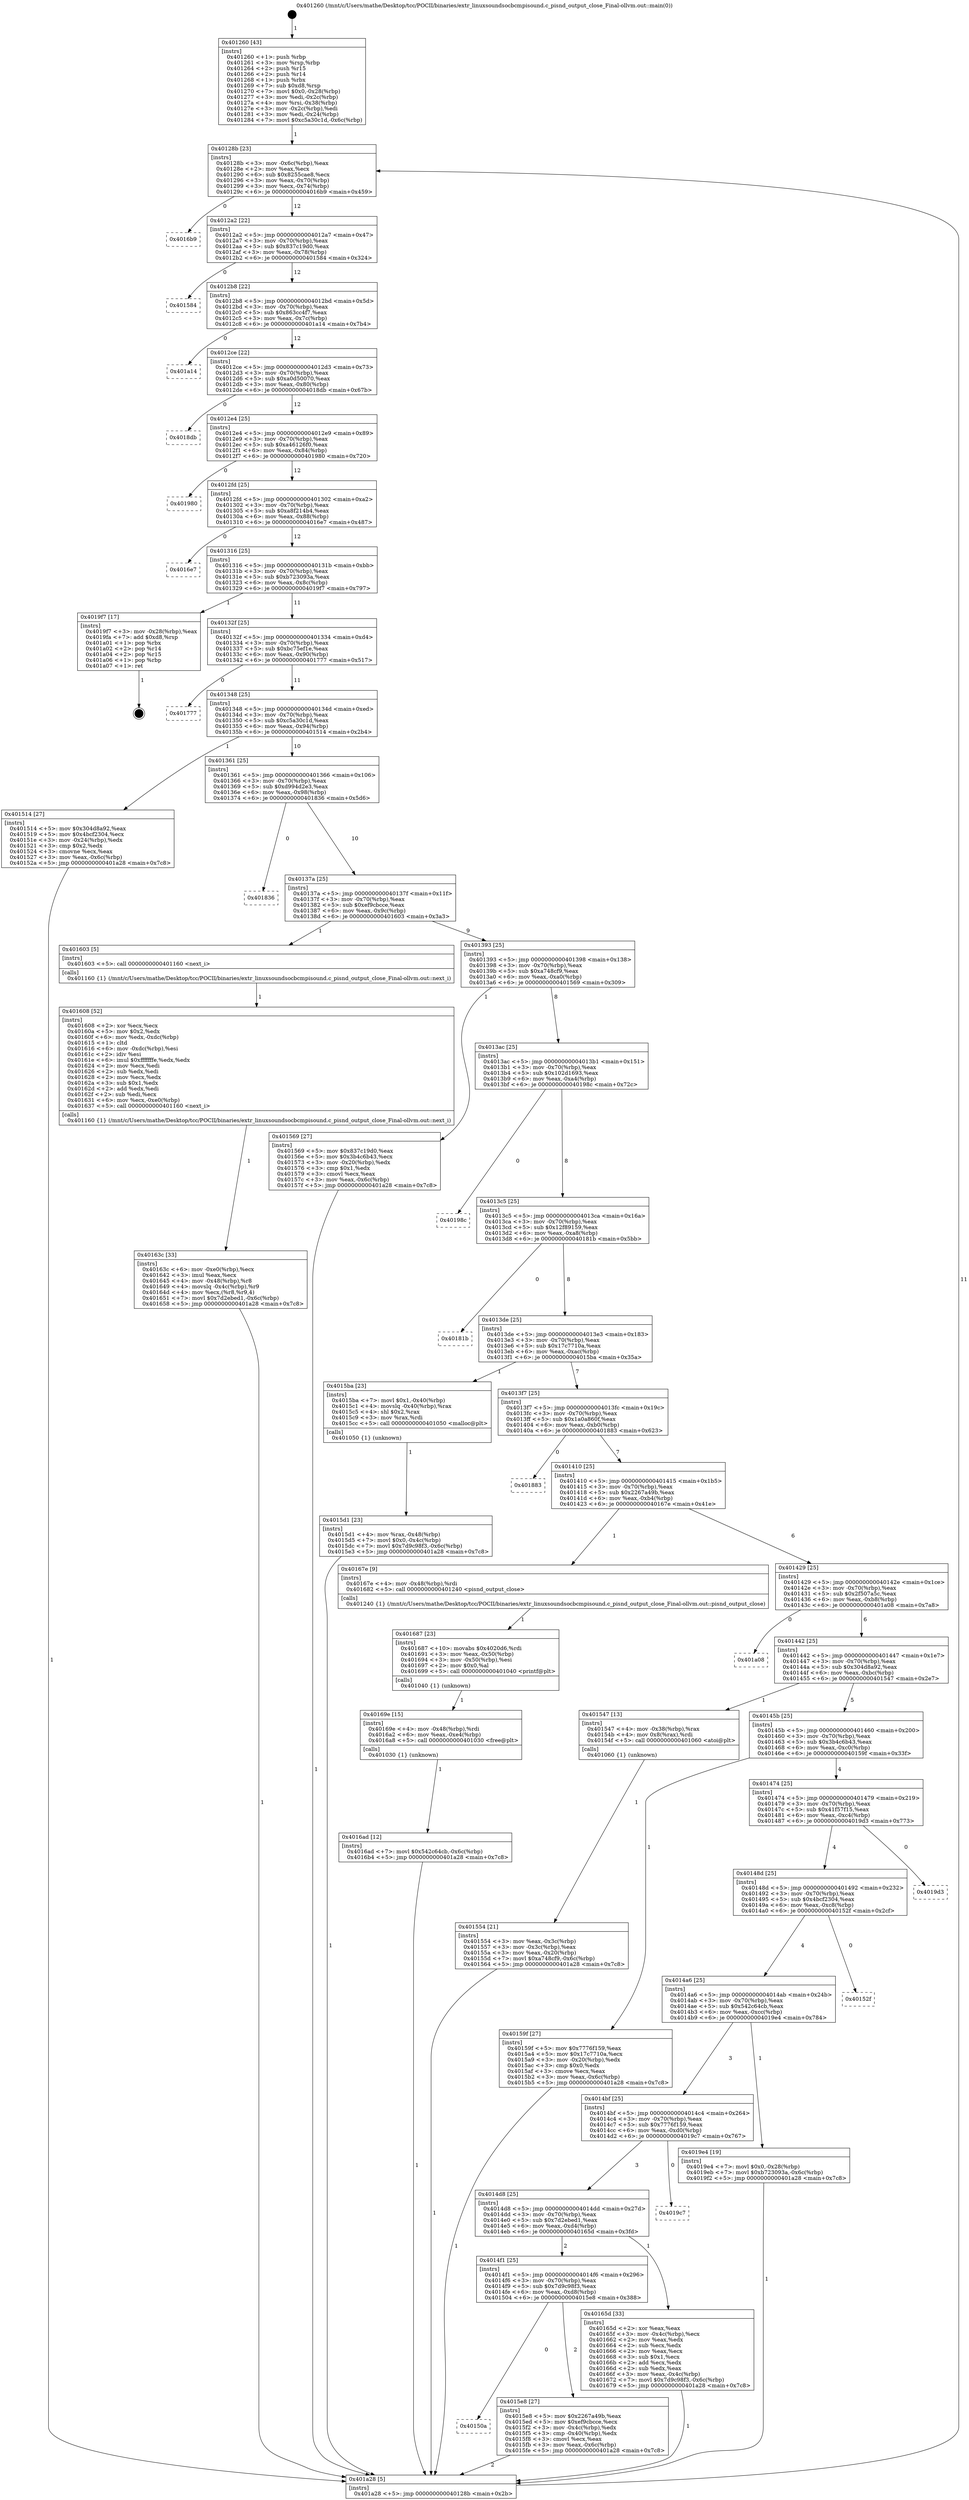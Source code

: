 digraph "0x401260" {
  label = "0x401260 (/mnt/c/Users/mathe/Desktop/tcc/POCII/binaries/extr_linuxsoundsocbcmpisound.c_pisnd_output_close_Final-ollvm.out::main(0))"
  labelloc = "t"
  node[shape=record]

  Entry [label="",width=0.3,height=0.3,shape=circle,fillcolor=black,style=filled]
  "0x40128b" [label="{
     0x40128b [23]\l
     | [instrs]\l
     &nbsp;&nbsp;0x40128b \<+3\>: mov -0x6c(%rbp),%eax\l
     &nbsp;&nbsp;0x40128e \<+2\>: mov %eax,%ecx\l
     &nbsp;&nbsp;0x401290 \<+6\>: sub $0x8255cae8,%ecx\l
     &nbsp;&nbsp;0x401296 \<+3\>: mov %eax,-0x70(%rbp)\l
     &nbsp;&nbsp;0x401299 \<+3\>: mov %ecx,-0x74(%rbp)\l
     &nbsp;&nbsp;0x40129c \<+6\>: je 00000000004016b9 \<main+0x459\>\l
  }"]
  "0x4016b9" [label="{
     0x4016b9\l
  }", style=dashed]
  "0x4012a2" [label="{
     0x4012a2 [22]\l
     | [instrs]\l
     &nbsp;&nbsp;0x4012a2 \<+5\>: jmp 00000000004012a7 \<main+0x47\>\l
     &nbsp;&nbsp;0x4012a7 \<+3\>: mov -0x70(%rbp),%eax\l
     &nbsp;&nbsp;0x4012aa \<+5\>: sub $0x837c19d0,%eax\l
     &nbsp;&nbsp;0x4012af \<+3\>: mov %eax,-0x78(%rbp)\l
     &nbsp;&nbsp;0x4012b2 \<+6\>: je 0000000000401584 \<main+0x324\>\l
  }"]
  Exit [label="",width=0.3,height=0.3,shape=circle,fillcolor=black,style=filled,peripheries=2]
  "0x401584" [label="{
     0x401584\l
  }", style=dashed]
  "0x4012b8" [label="{
     0x4012b8 [22]\l
     | [instrs]\l
     &nbsp;&nbsp;0x4012b8 \<+5\>: jmp 00000000004012bd \<main+0x5d\>\l
     &nbsp;&nbsp;0x4012bd \<+3\>: mov -0x70(%rbp),%eax\l
     &nbsp;&nbsp;0x4012c0 \<+5\>: sub $0x863cc4f7,%eax\l
     &nbsp;&nbsp;0x4012c5 \<+3\>: mov %eax,-0x7c(%rbp)\l
     &nbsp;&nbsp;0x4012c8 \<+6\>: je 0000000000401a14 \<main+0x7b4\>\l
  }"]
  "0x4016ad" [label="{
     0x4016ad [12]\l
     | [instrs]\l
     &nbsp;&nbsp;0x4016ad \<+7\>: movl $0x542c64cb,-0x6c(%rbp)\l
     &nbsp;&nbsp;0x4016b4 \<+5\>: jmp 0000000000401a28 \<main+0x7c8\>\l
  }"]
  "0x401a14" [label="{
     0x401a14\l
  }", style=dashed]
  "0x4012ce" [label="{
     0x4012ce [22]\l
     | [instrs]\l
     &nbsp;&nbsp;0x4012ce \<+5\>: jmp 00000000004012d3 \<main+0x73\>\l
     &nbsp;&nbsp;0x4012d3 \<+3\>: mov -0x70(%rbp),%eax\l
     &nbsp;&nbsp;0x4012d6 \<+5\>: sub $0xa0d50070,%eax\l
     &nbsp;&nbsp;0x4012db \<+3\>: mov %eax,-0x80(%rbp)\l
     &nbsp;&nbsp;0x4012de \<+6\>: je 00000000004018db \<main+0x67b\>\l
  }"]
  "0x40169e" [label="{
     0x40169e [15]\l
     | [instrs]\l
     &nbsp;&nbsp;0x40169e \<+4\>: mov -0x48(%rbp),%rdi\l
     &nbsp;&nbsp;0x4016a2 \<+6\>: mov %eax,-0xe4(%rbp)\l
     &nbsp;&nbsp;0x4016a8 \<+5\>: call 0000000000401030 \<free@plt\>\l
     | [calls]\l
     &nbsp;&nbsp;0x401030 \{1\} (unknown)\l
  }"]
  "0x4018db" [label="{
     0x4018db\l
  }", style=dashed]
  "0x4012e4" [label="{
     0x4012e4 [25]\l
     | [instrs]\l
     &nbsp;&nbsp;0x4012e4 \<+5\>: jmp 00000000004012e9 \<main+0x89\>\l
     &nbsp;&nbsp;0x4012e9 \<+3\>: mov -0x70(%rbp),%eax\l
     &nbsp;&nbsp;0x4012ec \<+5\>: sub $0xa46126f0,%eax\l
     &nbsp;&nbsp;0x4012f1 \<+6\>: mov %eax,-0x84(%rbp)\l
     &nbsp;&nbsp;0x4012f7 \<+6\>: je 0000000000401980 \<main+0x720\>\l
  }"]
  "0x401687" [label="{
     0x401687 [23]\l
     | [instrs]\l
     &nbsp;&nbsp;0x401687 \<+10\>: movabs $0x4020d6,%rdi\l
     &nbsp;&nbsp;0x401691 \<+3\>: mov %eax,-0x50(%rbp)\l
     &nbsp;&nbsp;0x401694 \<+3\>: mov -0x50(%rbp),%esi\l
     &nbsp;&nbsp;0x401697 \<+2\>: mov $0x0,%al\l
     &nbsp;&nbsp;0x401699 \<+5\>: call 0000000000401040 \<printf@plt\>\l
     | [calls]\l
     &nbsp;&nbsp;0x401040 \{1\} (unknown)\l
  }"]
  "0x401980" [label="{
     0x401980\l
  }", style=dashed]
  "0x4012fd" [label="{
     0x4012fd [25]\l
     | [instrs]\l
     &nbsp;&nbsp;0x4012fd \<+5\>: jmp 0000000000401302 \<main+0xa2\>\l
     &nbsp;&nbsp;0x401302 \<+3\>: mov -0x70(%rbp),%eax\l
     &nbsp;&nbsp;0x401305 \<+5\>: sub $0xa8f214b4,%eax\l
     &nbsp;&nbsp;0x40130a \<+6\>: mov %eax,-0x88(%rbp)\l
     &nbsp;&nbsp;0x401310 \<+6\>: je 00000000004016e7 \<main+0x487\>\l
  }"]
  "0x40163c" [label="{
     0x40163c [33]\l
     | [instrs]\l
     &nbsp;&nbsp;0x40163c \<+6\>: mov -0xe0(%rbp),%ecx\l
     &nbsp;&nbsp;0x401642 \<+3\>: imul %eax,%ecx\l
     &nbsp;&nbsp;0x401645 \<+4\>: mov -0x48(%rbp),%r8\l
     &nbsp;&nbsp;0x401649 \<+4\>: movslq -0x4c(%rbp),%r9\l
     &nbsp;&nbsp;0x40164d \<+4\>: mov %ecx,(%r8,%r9,4)\l
     &nbsp;&nbsp;0x401651 \<+7\>: movl $0x7d2ebed1,-0x6c(%rbp)\l
     &nbsp;&nbsp;0x401658 \<+5\>: jmp 0000000000401a28 \<main+0x7c8\>\l
  }"]
  "0x4016e7" [label="{
     0x4016e7\l
  }", style=dashed]
  "0x401316" [label="{
     0x401316 [25]\l
     | [instrs]\l
     &nbsp;&nbsp;0x401316 \<+5\>: jmp 000000000040131b \<main+0xbb\>\l
     &nbsp;&nbsp;0x40131b \<+3\>: mov -0x70(%rbp),%eax\l
     &nbsp;&nbsp;0x40131e \<+5\>: sub $0xb723093a,%eax\l
     &nbsp;&nbsp;0x401323 \<+6\>: mov %eax,-0x8c(%rbp)\l
     &nbsp;&nbsp;0x401329 \<+6\>: je 00000000004019f7 \<main+0x797\>\l
  }"]
  "0x401608" [label="{
     0x401608 [52]\l
     | [instrs]\l
     &nbsp;&nbsp;0x401608 \<+2\>: xor %ecx,%ecx\l
     &nbsp;&nbsp;0x40160a \<+5\>: mov $0x2,%edx\l
     &nbsp;&nbsp;0x40160f \<+6\>: mov %edx,-0xdc(%rbp)\l
     &nbsp;&nbsp;0x401615 \<+1\>: cltd\l
     &nbsp;&nbsp;0x401616 \<+6\>: mov -0xdc(%rbp),%esi\l
     &nbsp;&nbsp;0x40161c \<+2\>: idiv %esi\l
     &nbsp;&nbsp;0x40161e \<+6\>: imul $0xfffffffe,%edx,%edx\l
     &nbsp;&nbsp;0x401624 \<+2\>: mov %ecx,%edi\l
     &nbsp;&nbsp;0x401626 \<+2\>: sub %edx,%edi\l
     &nbsp;&nbsp;0x401628 \<+2\>: mov %ecx,%edx\l
     &nbsp;&nbsp;0x40162a \<+3\>: sub $0x1,%edx\l
     &nbsp;&nbsp;0x40162d \<+2\>: add %edx,%edi\l
     &nbsp;&nbsp;0x40162f \<+2\>: sub %edi,%ecx\l
     &nbsp;&nbsp;0x401631 \<+6\>: mov %ecx,-0xe0(%rbp)\l
     &nbsp;&nbsp;0x401637 \<+5\>: call 0000000000401160 \<next_i\>\l
     | [calls]\l
     &nbsp;&nbsp;0x401160 \{1\} (/mnt/c/Users/mathe/Desktop/tcc/POCII/binaries/extr_linuxsoundsocbcmpisound.c_pisnd_output_close_Final-ollvm.out::next_i)\l
  }"]
  "0x4019f7" [label="{
     0x4019f7 [17]\l
     | [instrs]\l
     &nbsp;&nbsp;0x4019f7 \<+3\>: mov -0x28(%rbp),%eax\l
     &nbsp;&nbsp;0x4019fa \<+7\>: add $0xd8,%rsp\l
     &nbsp;&nbsp;0x401a01 \<+1\>: pop %rbx\l
     &nbsp;&nbsp;0x401a02 \<+2\>: pop %r14\l
     &nbsp;&nbsp;0x401a04 \<+2\>: pop %r15\l
     &nbsp;&nbsp;0x401a06 \<+1\>: pop %rbp\l
     &nbsp;&nbsp;0x401a07 \<+1\>: ret\l
  }"]
  "0x40132f" [label="{
     0x40132f [25]\l
     | [instrs]\l
     &nbsp;&nbsp;0x40132f \<+5\>: jmp 0000000000401334 \<main+0xd4\>\l
     &nbsp;&nbsp;0x401334 \<+3\>: mov -0x70(%rbp),%eax\l
     &nbsp;&nbsp;0x401337 \<+5\>: sub $0xbc75ef1e,%eax\l
     &nbsp;&nbsp;0x40133c \<+6\>: mov %eax,-0x90(%rbp)\l
     &nbsp;&nbsp;0x401342 \<+6\>: je 0000000000401777 \<main+0x517\>\l
  }"]
  "0x40150a" [label="{
     0x40150a\l
  }", style=dashed]
  "0x401777" [label="{
     0x401777\l
  }", style=dashed]
  "0x401348" [label="{
     0x401348 [25]\l
     | [instrs]\l
     &nbsp;&nbsp;0x401348 \<+5\>: jmp 000000000040134d \<main+0xed\>\l
     &nbsp;&nbsp;0x40134d \<+3\>: mov -0x70(%rbp),%eax\l
     &nbsp;&nbsp;0x401350 \<+5\>: sub $0xc5a30c1d,%eax\l
     &nbsp;&nbsp;0x401355 \<+6\>: mov %eax,-0x94(%rbp)\l
     &nbsp;&nbsp;0x40135b \<+6\>: je 0000000000401514 \<main+0x2b4\>\l
  }"]
  "0x4015e8" [label="{
     0x4015e8 [27]\l
     | [instrs]\l
     &nbsp;&nbsp;0x4015e8 \<+5\>: mov $0x2267a49b,%eax\l
     &nbsp;&nbsp;0x4015ed \<+5\>: mov $0xef9cbcce,%ecx\l
     &nbsp;&nbsp;0x4015f2 \<+3\>: mov -0x4c(%rbp),%edx\l
     &nbsp;&nbsp;0x4015f5 \<+3\>: cmp -0x40(%rbp),%edx\l
     &nbsp;&nbsp;0x4015f8 \<+3\>: cmovl %ecx,%eax\l
     &nbsp;&nbsp;0x4015fb \<+3\>: mov %eax,-0x6c(%rbp)\l
     &nbsp;&nbsp;0x4015fe \<+5\>: jmp 0000000000401a28 \<main+0x7c8\>\l
  }"]
  "0x401514" [label="{
     0x401514 [27]\l
     | [instrs]\l
     &nbsp;&nbsp;0x401514 \<+5\>: mov $0x304d8a92,%eax\l
     &nbsp;&nbsp;0x401519 \<+5\>: mov $0x4bcf2304,%ecx\l
     &nbsp;&nbsp;0x40151e \<+3\>: mov -0x24(%rbp),%edx\l
     &nbsp;&nbsp;0x401521 \<+3\>: cmp $0x2,%edx\l
     &nbsp;&nbsp;0x401524 \<+3\>: cmovne %ecx,%eax\l
     &nbsp;&nbsp;0x401527 \<+3\>: mov %eax,-0x6c(%rbp)\l
     &nbsp;&nbsp;0x40152a \<+5\>: jmp 0000000000401a28 \<main+0x7c8\>\l
  }"]
  "0x401361" [label="{
     0x401361 [25]\l
     | [instrs]\l
     &nbsp;&nbsp;0x401361 \<+5\>: jmp 0000000000401366 \<main+0x106\>\l
     &nbsp;&nbsp;0x401366 \<+3\>: mov -0x70(%rbp),%eax\l
     &nbsp;&nbsp;0x401369 \<+5\>: sub $0xd994d2e3,%eax\l
     &nbsp;&nbsp;0x40136e \<+6\>: mov %eax,-0x98(%rbp)\l
     &nbsp;&nbsp;0x401374 \<+6\>: je 0000000000401836 \<main+0x5d6\>\l
  }"]
  "0x401a28" [label="{
     0x401a28 [5]\l
     | [instrs]\l
     &nbsp;&nbsp;0x401a28 \<+5\>: jmp 000000000040128b \<main+0x2b\>\l
  }"]
  "0x401260" [label="{
     0x401260 [43]\l
     | [instrs]\l
     &nbsp;&nbsp;0x401260 \<+1\>: push %rbp\l
     &nbsp;&nbsp;0x401261 \<+3\>: mov %rsp,%rbp\l
     &nbsp;&nbsp;0x401264 \<+2\>: push %r15\l
     &nbsp;&nbsp;0x401266 \<+2\>: push %r14\l
     &nbsp;&nbsp;0x401268 \<+1\>: push %rbx\l
     &nbsp;&nbsp;0x401269 \<+7\>: sub $0xd8,%rsp\l
     &nbsp;&nbsp;0x401270 \<+7\>: movl $0x0,-0x28(%rbp)\l
     &nbsp;&nbsp;0x401277 \<+3\>: mov %edi,-0x2c(%rbp)\l
     &nbsp;&nbsp;0x40127a \<+4\>: mov %rsi,-0x38(%rbp)\l
     &nbsp;&nbsp;0x40127e \<+3\>: mov -0x2c(%rbp),%edi\l
     &nbsp;&nbsp;0x401281 \<+3\>: mov %edi,-0x24(%rbp)\l
     &nbsp;&nbsp;0x401284 \<+7\>: movl $0xc5a30c1d,-0x6c(%rbp)\l
  }"]
  "0x4014f1" [label="{
     0x4014f1 [25]\l
     | [instrs]\l
     &nbsp;&nbsp;0x4014f1 \<+5\>: jmp 00000000004014f6 \<main+0x296\>\l
     &nbsp;&nbsp;0x4014f6 \<+3\>: mov -0x70(%rbp),%eax\l
     &nbsp;&nbsp;0x4014f9 \<+5\>: sub $0x7d9c98f3,%eax\l
     &nbsp;&nbsp;0x4014fe \<+6\>: mov %eax,-0xd8(%rbp)\l
     &nbsp;&nbsp;0x401504 \<+6\>: je 00000000004015e8 \<main+0x388\>\l
  }"]
  "0x401836" [label="{
     0x401836\l
  }", style=dashed]
  "0x40137a" [label="{
     0x40137a [25]\l
     | [instrs]\l
     &nbsp;&nbsp;0x40137a \<+5\>: jmp 000000000040137f \<main+0x11f\>\l
     &nbsp;&nbsp;0x40137f \<+3\>: mov -0x70(%rbp),%eax\l
     &nbsp;&nbsp;0x401382 \<+5\>: sub $0xef9cbcce,%eax\l
     &nbsp;&nbsp;0x401387 \<+6\>: mov %eax,-0x9c(%rbp)\l
     &nbsp;&nbsp;0x40138d \<+6\>: je 0000000000401603 \<main+0x3a3\>\l
  }"]
  "0x40165d" [label="{
     0x40165d [33]\l
     | [instrs]\l
     &nbsp;&nbsp;0x40165d \<+2\>: xor %eax,%eax\l
     &nbsp;&nbsp;0x40165f \<+3\>: mov -0x4c(%rbp),%ecx\l
     &nbsp;&nbsp;0x401662 \<+2\>: mov %eax,%edx\l
     &nbsp;&nbsp;0x401664 \<+2\>: sub %ecx,%edx\l
     &nbsp;&nbsp;0x401666 \<+2\>: mov %eax,%ecx\l
     &nbsp;&nbsp;0x401668 \<+3\>: sub $0x1,%ecx\l
     &nbsp;&nbsp;0x40166b \<+2\>: add %ecx,%edx\l
     &nbsp;&nbsp;0x40166d \<+2\>: sub %edx,%eax\l
     &nbsp;&nbsp;0x40166f \<+3\>: mov %eax,-0x4c(%rbp)\l
     &nbsp;&nbsp;0x401672 \<+7\>: movl $0x7d9c98f3,-0x6c(%rbp)\l
     &nbsp;&nbsp;0x401679 \<+5\>: jmp 0000000000401a28 \<main+0x7c8\>\l
  }"]
  "0x401603" [label="{
     0x401603 [5]\l
     | [instrs]\l
     &nbsp;&nbsp;0x401603 \<+5\>: call 0000000000401160 \<next_i\>\l
     | [calls]\l
     &nbsp;&nbsp;0x401160 \{1\} (/mnt/c/Users/mathe/Desktop/tcc/POCII/binaries/extr_linuxsoundsocbcmpisound.c_pisnd_output_close_Final-ollvm.out::next_i)\l
  }"]
  "0x401393" [label="{
     0x401393 [25]\l
     | [instrs]\l
     &nbsp;&nbsp;0x401393 \<+5\>: jmp 0000000000401398 \<main+0x138\>\l
     &nbsp;&nbsp;0x401398 \<+3\>: mov -0x70(%rbp),%eax\l
     &nbsp;&nbsp;0x40139b \<+5\>: sub $0xa748cf9,%eax\l
     &nbsp;&nbsp;0x4013a0 \<+6\>: mov %eax,-0xa0(%rbp)\l
     &nbsp;&nbsp;0x4013a6 \<+6\>: je 0000000000401569 \<main+0x309\>\l
  }"]
  "0x4014d8" [label="{
     0x4014d8 [25]\l
     | [instrs]\l
     &nbsp;&nbsp;0x4014d8 \<+5\>: jmp 00000000004014dd \<main+0x27d\>\l
     &nbsp;&nbsp;0x4014dd \<+3\>: mov -0x70(%rbp),%eax\l
     &nbsp;&nbsp;0x4014e0 \<+5\>: sub $0x7d2ebed1,%eax\l
     &nbsp;&nbsp;0x4014e5 \<+6\>: mov %eax,-0xd4(%rbp)\l
     &nbsp;&nbsp;0x4014eb \<+6\>: je 000000000040165d \<main+0x3fd\>\l
  }"]
  "0x401569" [label="{
     0x401569 [27]\l
     | [instrs]\l
     &nbsp;&nbsp;0x401569 \<+5\>: mov $0x837c19d0,%eax\l
     &nbsp;&nbsp;0x40156e \<+5\>: mov $0x3b4c6b43,%ecx\l
     &nbsp;&nbsp;0x401573 \<+3\>: mov -0x20(%rbp),%edx\l
     &nbsp;&nbsp;0x401576 \<+3\>: cmp $0x1,%edx\l
     &nbsp;&nbsp;0x401579 \<+3\>: cmovl %ecx,%eax\l
     &nbsp;&nbsp;0x40157c \<+3\>: mov %eax,-0x6c(%rbp)\l
     &nbsp;&nbsp;0x40157f \<+5\>: jmp 0000000000401a28 \<main+0x7c8\>\l
  }"]
  "0x4013ac" [label="{
     0x4013ac [25]\l
     | [instrs]\l
     &nbsp;&nbsp;0x4013ac \<+5\>: jmp 00000000004013b1 \<main+0x151\>\l
     &nbsp;&nbsp;0x4013b1 \<+3\>: mov -0x70(%rbp),%eax\l
     &nbsp;&nbsp;0x4013b4 \<+5\>: sub $0x102d1693,%eax\l
     &nbsp;&nbsp;0x4013b9 \<+6\>: mov %eax,-0xa4(%rbp)\l
     &nbsp;&nbsp;0x4013bf \<+6\>: je 000000000040198c \<main+0x72c\>\l
  }"]
  "0x4019c7" [label="{
     0x4019c7\l
  }", style=dashed]
  "0x40198c" [label="{
     0x40198c\l
  }", style=dashed]
  "0x4013c5" [label="{
     0x4013c5 [25]\l
     | [instrs]\l
     &nbsp;&nbsp;0x4013c5 \<+5\>: jmp 00000000004013ca \<main+0x16a\>\l
     &nbsp;&nbsp;0x4013ca \<+3\>: mov -0x70(%rbp),%eax\l
     &nbsp;&nbsp;0x4013cd \<+5\>: sub $0x12f89159,%eax\l
     &nbsp;&nbsp;0x4013d2 \<+6\>: mov %eax,-0xa8(%rbp)\l
     &nbsp;&nbsp;0x4013d8 \<+6\>: je 000000000040181b \<main+0x5bb\>\l
  }"]
  "0x4014bf" [label="{
     0x4014bf [25]\l
     | [instrs]\l
     &nbsp;&nbsp;0x4014bf \<+5\>: jmp 00000000004014c4 \<main+0x264\>\l
     &nbsp;&nbsp;0x4014c4 \<+3\>: mov -0x70(%rbp),%eax\l
     &nbsp;&nbsp;0x4014c7 \<+5\>: sub $0x7776f159,%eax\l
     &nbsp;&nbsp;0x4014cc \<+6\>: mov %eax,-0xd0(%rbp)\l
     &nbsp;&nbsp;0x4014d2 \<+6\>: je 00000000004019c7 \<main+0x767\>\l
  }"]
  "0x40181b" [label="{
     0x40181b\l
  }", style=dashed]
  "0x4013de" [label="{
     0x4013de [25]\l
     | [instrs]\l
     &nbsp;&nbsp;0x4013de \<+5\>: jmp 00000000004013e3 \<main+0x183\>\l
     &nbsp;&nbsp;0x4013e3 \<+3\>: mov -0x70(%rbp),%eax\l
     &nbsp;&nbsp;0x4013e6 \<+5\>: sub $0x17c7710a,%eax\l
     &nbsp;&nbsp;0x4013eb \<+6\>: mov %eax,-0xac(%rbp)\l
     &nbsp;&nbsp;0x4013f1 \<+6\>: je 00000000004015ba \<main+0x35a\>\l
  }"]
  "0x4019e4" [label="{
     0x4019e4 [19]\l
     | [instrs]\l
     &nbsp;&nbsp;0x4019e4 \<+7\>: movl $0x0,-0x28(%rbp)\l
     &nbsp;&nbsp;0x4019eb \<+7\>: movl $0xb723093a,-0x6c(%rbp)\l
     &nbsp;&nbsp;0x4019f2 \<+5\>: jmp 0000000000401a28 \<main+0x7c8\>\l
  }"]
  "0x4015ba" [label="{
     0x4015ba [23]\l
     | [instrs]\l
     &nbsp;&nbsp;0x4015ba \<+7\>: movl $0x1,-0x40(%rbp)\l
     &nbsp;&nbsp;0x4015c1 \<+4\>: movslq -0x40(%rbp),%rax\l
     &nbsp;&nbsp;0x4015c5 \<+4\>: shl $0x2,%rax\l
     &nbsp;&nbsp;0x4015c9 \<+3\>: mov %rax,%rdi\l
     &nbsp;&nbsp;0x4015cc \<+5\>: call 0000000000401050 \<malloc@plt\>\l
     | [calls]\l
     &nbsp;&nbsp;0x401050 \{1\} (unknown)\l
  }"]
  "0x4013f7" [label="{
     0x4013f7 [25]\l
     | [instrs]\l
     &nbsp;&nbsp;0x4013f7 \<+5\>: jmp 00000000004013fc \<main+0x19c\>\l
     &nbsp;&nbsp;0x4013fc \<+3\>: mov -0x70(%rbp),%eax\l
     &nbsp;&nbsp;0x4013ff \<+5\>: sub $0x1a0a860f,%eax\l
     &nbsp;&nbsp;0x401404 \<+6\>: mov %eax,-0xb0(%rbp)\l
     &nbsp;&nbsp;0x40140a \<+6\>: je 0000000000401883 \<main+0x623\>\l
  }"]
  "0x4014a6" [label="{
     0x4014a6 [25]\l
     | [instrs]\l
     &nbsp;&nbsp;0x4014a6 \<+5\>: jmp 00000000004014ab \<main+0x24b\>\l
     &nbsp;&nbsp;0x4014ab \<+3\>: mov -0x70(%rbp),%eax\l
     &nbsp;&nbsp;0x4014ae \<+5\>: sub $0x542c64cb,%eax\l
     &nbsp;&nbsp;0x4014b3 \<+6\>: mov %eax,-0xcc(%rbp)\l
     &nbsp;&nbsp;0x4014b9 \<+6\>: je 00000000004019e4 \<main+0x784\>\l
  }"]
  "0x401883" [label="{
     0x401883\l
  }", style=dashed]
  "0x401410" [label="{
     0x401410 [25]\l
     | [instrs]\l
     &nbsp;&nbsp;0x401410 \<+5\>: jmp 0000000000401415 \<main+0x1b5\>\l
     &nbsp;&nbsp;0x401415 \<+3\>: mov -0x70(%rbp),%eax\l
     &nbsp;&nbsp;0x401418 \<+5\>: sub $0x2267a49b,%eax\l
     &nbsp;&nbsp;0x40141d \<+6\>: mov %eax,-0xb4(%rbp)\l
     &nbsp;&nbsp;0x401423 \<+6\>: je 000000000040167e \<main+0x41e\>\l
  }"]
  "0x40152f" [label="{
     0x40152f\l
  }", style=dashed]
  "0x40167e" [label="{
     0x40167e [9]\l
     | [instrs]\l
     &nbsp;&nbsp;0x40167e \<+4\>: mov -0x48(%rbp),%rdi\l
     &nbsp;&nbsp;0x401682 \<+5\>: call 0000000000401240 \<pisnd_output_close\>\l
     | [calls]\l
     &nbsp;&nbsp;0x401240 \{1\} (/mnt/c/Users/mathe/Desktop/tcc/POCII/binaries/extr_linuxsoundsocbcmpisound.c_pisnd_output_close_Final-ollvm.out::pisnd_output_close)\l
  }"]
  "0x401429" [label="{
     0x401429 [25]\l
     | [instrs]\l
     &nbsp;&nbsp;0x401429 \<+5\>: jmp 000000000040142e \<main+0x1ce\>\l
     &nbsp;&nbsp;0x40142e \<+3\>: mov -0x70(%rbp),%eax\l
     &nbsp;&nbsp;0x401431 \<+5\>: sub $0x2f507a5c,%eax\l
     &nbsp;&nbsp;0x401436 \<+6\>: mov %eax,-0xb8(%rbp)\l
     &nbsp;&nbsp;0x40143c \<+6\>: je 0000000000401a08 \<main+0x7a8\>\l
  }"]
  "0x40148d" [label="{
     0x40148d [25]\l
     | [instrs]\l
     &nbsp;&nbsp;0x40148d \<+5\>: jmp 0000000000401492 \<main+0x232\>\l
     &nbsp;&nbsp;0x401492 \<+3\>: mov -0x70(%rbp),%eax\l
     &nbsp;&nbsp;0x401495 \<+5\>: sub $0x4bcf2304,%eax\l
     &nbsp;&nbsp;0x40149a \<+6\>: mov %eax,-0xc8(%rbp)\l
     &nbsp;&nbsp;0x4014a0 \<+6\>: je 000000000040152f \<main+0x2cf\>\l
  }"]
  "0x401a08" [label="{
     0x401a08\l
  }", style=dashed]
  "0x401442" [label="{
     0x401442 [25]\l
     | [instrs]\l
     &nbsp;&nbsp;0x401442 \<+5\>: jmp 0000000000401447 \<main+0x1e7\>\l
     &nbsp;&nbsp;0x401447 \<+3\>: mov -0x70(%rbp),%eax\l
     &nbsp;&nbsp;0x40144a \<+5\>: sub $0x304d8a92,%eax\l
     &nbsp;&nbsp;0x40144f \<+6\>: mov %eax,-0xbc(%rbp)\l
     &nbsp;&nbsp;0x401455 \<+6\>: je 0000000000401547 \<main+0x2e7\>\l
  }"]
  "0x4019d3" [label="{
     0x4019d3\l
  }", style=dashed]
  "0x401547" [label="{
     0x401547 [13]\l
     | [instrs]\l
     &nbsp;&nbsp;0x401547 \<+4\>: mov -0x38(%rbp),%rax\l
     &nbsp;&nbsp;0x40154b \<+4\>: mov 0x8(%rax),%rdi\l
     &nbsp;&nbsp;0x40154f \<+5\>: call 0000000000401060 \<atoi@plt\>\l
     | [calls]\l
     &nbsp;&nbsp;0x401060 \{1\} (unknown)\l
  }"]
  "0x40145b" [label="{
     0x40145b [25]\l
     | [instrs]\l
     &nbsp;&nbsp;0x40145b \<+5\>: jmp 0000000000401460 \<main+0x200\>\l
     &nbsp;&nbsp;0x401460 \<+3\>: mov -0x70(%rbp),%eax\l
     &nbsp;&nbsp;0x401463 \<+5\>: sub $0x3b4c6b43,%eax\l
     &nbsp;&nbsp;0x401468 \<+6\>: mov %eax,-0xc0(%rbp)\l
     &nbsp;&nbsp;0x40146e \<+6\>: je 000000000040159f \<main+0x33f\>\l
  }"]
  "0x401554" [label="{
     0x401554 [21]\l
     | [instrs]\l
     &nbsp;&nbsp;0x401554 \<+3\>: mov %eax,-0x3c(%rbp)\l
     &nbsp;&nbsp;0x401557 \<+3\>: mov -0x3c(%rbp),%eax\l
     &nbsp;&nbsp;0x40155a \<+3\>: mov %eax,-0x20(%rbp)\l
     &nbsp;&nbsp;0x40155d \<+7\>: movl $0xa748cf9,-0x6c(%rbp)\l
     &nbsp;&nbsp;0x401564 \<+5\>: jmp 0000000000401a28 \<main+0x7c8\>\l
  }"]
  "0x4015d1" [label="{
     0x4015d1 [23]\l
     | [instrs]\l
     &nbsp;&nbsp;0x4015d1 \<+4\>: mov %rax,-0x48(%rbp)\l
     &nbsp;&nbsp;0x4015d5 \<+7\>: movl $0x0,-0x4c(%rbp)\l
     &nbsp;&nbsp;0x4015dc \<+7\>: movl $0x7d9c98f3,-0x6c(%rbp)\l
     &nbsp;&nbsp;0x4015e3 \<+5\>: jmp 0000000000401a28 \<main+0x7c8\>\l
  }"]
  "0x40159f" [label="{
     0x40159f [27]\l
     | [instrs]\l
     &nbsp;&nbsp;0x40159f \<+5\>: mov $0x7776f159,%eax\l
     &nbsp;&nbsp;0x4015a4 \<+5\>: mov $0x17c7710a,%ecx\l
     &nbsp;&nbsp;0x4015a9 \<+3\>: mov -0x20(%rbp),%edx\l
     &nbsp;&nbsp;0x4015ac \<+3\>: cmp $0x0,%edx\l
     &nbsp;&nbsp;0x4015af \<+3\>: cmove %ecx,%eax\l
     &nbsp;&nbsp;0x4015b2 \<+3\>: mov %eax,-0x6c(%rbp)\l
     &nbsp;&nbsp;0x4015b5 \<+5\>: jmp 0000000000401a28 \<main+0x7c8\>\l
  }"]
  "0x401474" [label="{
     0x401474 [25]\l
     | [instrs]\l
     &nbsp;&nbsp;0x401474 \<+5\>: jmp 0000000000401479 \<main+0x219\>\l
     &nbsp;&nbsp;0x401479 \<+3\>: mov -0x70(%rbp),%eax\l
     &nbsp;&nbsp;0x40147c \<+5\>: sub $0x41f57f15,%eax\l
     &nbsp;&nbsp;0x401481 \<+6\>: mov %eax,-0xc4(%rbp)\l
     &nbsp;&nbsp;0x401487 \<+6\>: je 00000000004019d3 \<main+0x773\>\l
  }"]
  Entry -> "0x401260" [label=" 1"]
  "0x40128b" -> "0x4016b9" [label=" 0"]
  "0x40128b" -> "0x4012a2" [label=" 12"]
  "0x4019f7" -> Exit [label=" 1"]
  "0x4012a2" -> "0x401584" [label=" 0"]
  "0x4012a2" -> "0x4012b8" [label=" 12"]
  "0x4019e4" -> "0x401a28" [label=" 1"]
  "0x4012b8" -> "0x401a14" [label=" 0"]
  "0x4012b8" -> "0x4012ce" [label=" 12"]
  "0x4016ad" -> "0x401a28" [label=" 1"]
  "0x4012ce" -> "0x4018db" [label=" 0"]
  "0x4012ce" -> "0x4012e4" [label=" 12"]
  "0x40169e" -> "0x4016ad" [label=" 1"]
  "0x4012e4" -> "0x401980" [label=" 0"]
  "0x4012e4" -> "0x4012fd" [label=" 12"]
  "0x401687" -> "0x40169e" [label=" 1"]
  "0x4012fd" -> "0x4016e7" [label=" 0"]
  "0x4012fd" -> "0x401316" [label=" 12"]
  "0x40167e" -> "0x401687" [label=" 1"]
  "0x401316" -> "0x4019f7" [label=" 1"]
  "0x401316" -> "0x40132f" [label=" 11"]
  "0x40165d" -> "0x401a28" [label=" 1"]
  "0x40132f" -> "0x401777" [label=" 0"]
  "0x40132f" -> "0x401348" [label=" 11"]
  "0x40163c" -> "0x401a28" [label=" 1"]
  "0x401348" -> "0x401514" [label=" 1"]
  "0x401348" -> "0x401361" [label=" 10"]
  "0x401514" -> "0x401a28" [label=" 1"]
  "0x401260" -> "0x40128b" [label=" 1"]
  "0x401a28" -> "0x40128b" [label=" 11"]
  "0x401608" -> "0x40163c" [label=" 1"]
  "0x401361" -> "0x401836" [label=" 0"]
  "0x401361" -> "0x40137a" [label=" 10"]
  "0x4015e8" -> "0x401a28" [label=" 2"]
  "0x40137a" -> "0x401603" [label=" 1"]
  "0x40137a" -> "0x401393" [label=" 9"]
  "0x4014f1" -> "0x40150a" [label=" 0"]
  "0x401393" -> "0x401569" [label=" 1"]
  "0x401393" -> "0x4013ac" [label=" 8"]
  "0x401603" -> "0x401608" [label=" 1"]
  "0x4013ac" -> "0x40198c" [label=" 0"]
  "0x4013ac" -> "0x4013c5" [label=" 8"]
  "0x4014d8" -> "0x4014f1" [label=" 2"]
  "0x4013c5" -> "0x40181b" [label=" 0"]
  "0x4013c5" -> "0x4013de" [label=" 8"]
  "0x4014f1" -> "0x4015e8" [label=" 2"]
  "0x4013de" -> "0x4015ba" [label=" 1"]
  "0x4013de" -> "0x4013f7" [label=" 7"]
  "0x4014bf" -> "0x4014d8" [label=" 3"]
  "0x4013f7" -> "0x401883" [label=" 0"]
  "0x4013f7" -> "0x401410" [label=" 7"]
  "0x4014d8" -> "0x40165d" [label=" 1"]
  "0x401410" -> "0x40167e" [label=" 1"]
  "0x401410" -> "0x401429" [label=" 6"]
  "0x4014a6" -> "0x4014bf" [label=" 3"]
  "0x401429" -> "0x401a08" [label=" 0"]
  "0x401429" -> "0x401442" [label=" 6"]
  "0x4014bf" -> "0x4019c7" [label=" 0"]
  "0x401442" -> "0x401547" [label=" 1"]
  "0x401442" -> "0x40145b" [label=" 5"]
  "0x401547" -> "0x401554" [label=" 1"]
  "0x401554" -> "0x401a28" [label=" 1"]
  "0x401569" -> "0x401a28" [label=" 1"]
  "0x40148d" -> "0x4014a6" [label=" 4"]
  "0x40145b" -> "0x40159f" [label=" 1"]
  "0x40145b" -> "0x401474" [label=" 4"]
  "0x40159f" -> "0x401a28" [label=" 1"]
  "0x4015ba" -> "0x4015d1" [label=" 1"]
  "0x4015d1" -> "0x401a28" [label=" 1"]
  "0x40148d" -> "0x40152f" [label=" 0"]
  "0x401474" -> "0x4019d3" [label=" 0"]
  "0x401474" -> "0x40148d" [label=" 4"]
  "0x4014a6" -> "0x4019e4" [label=" 1"]
}
